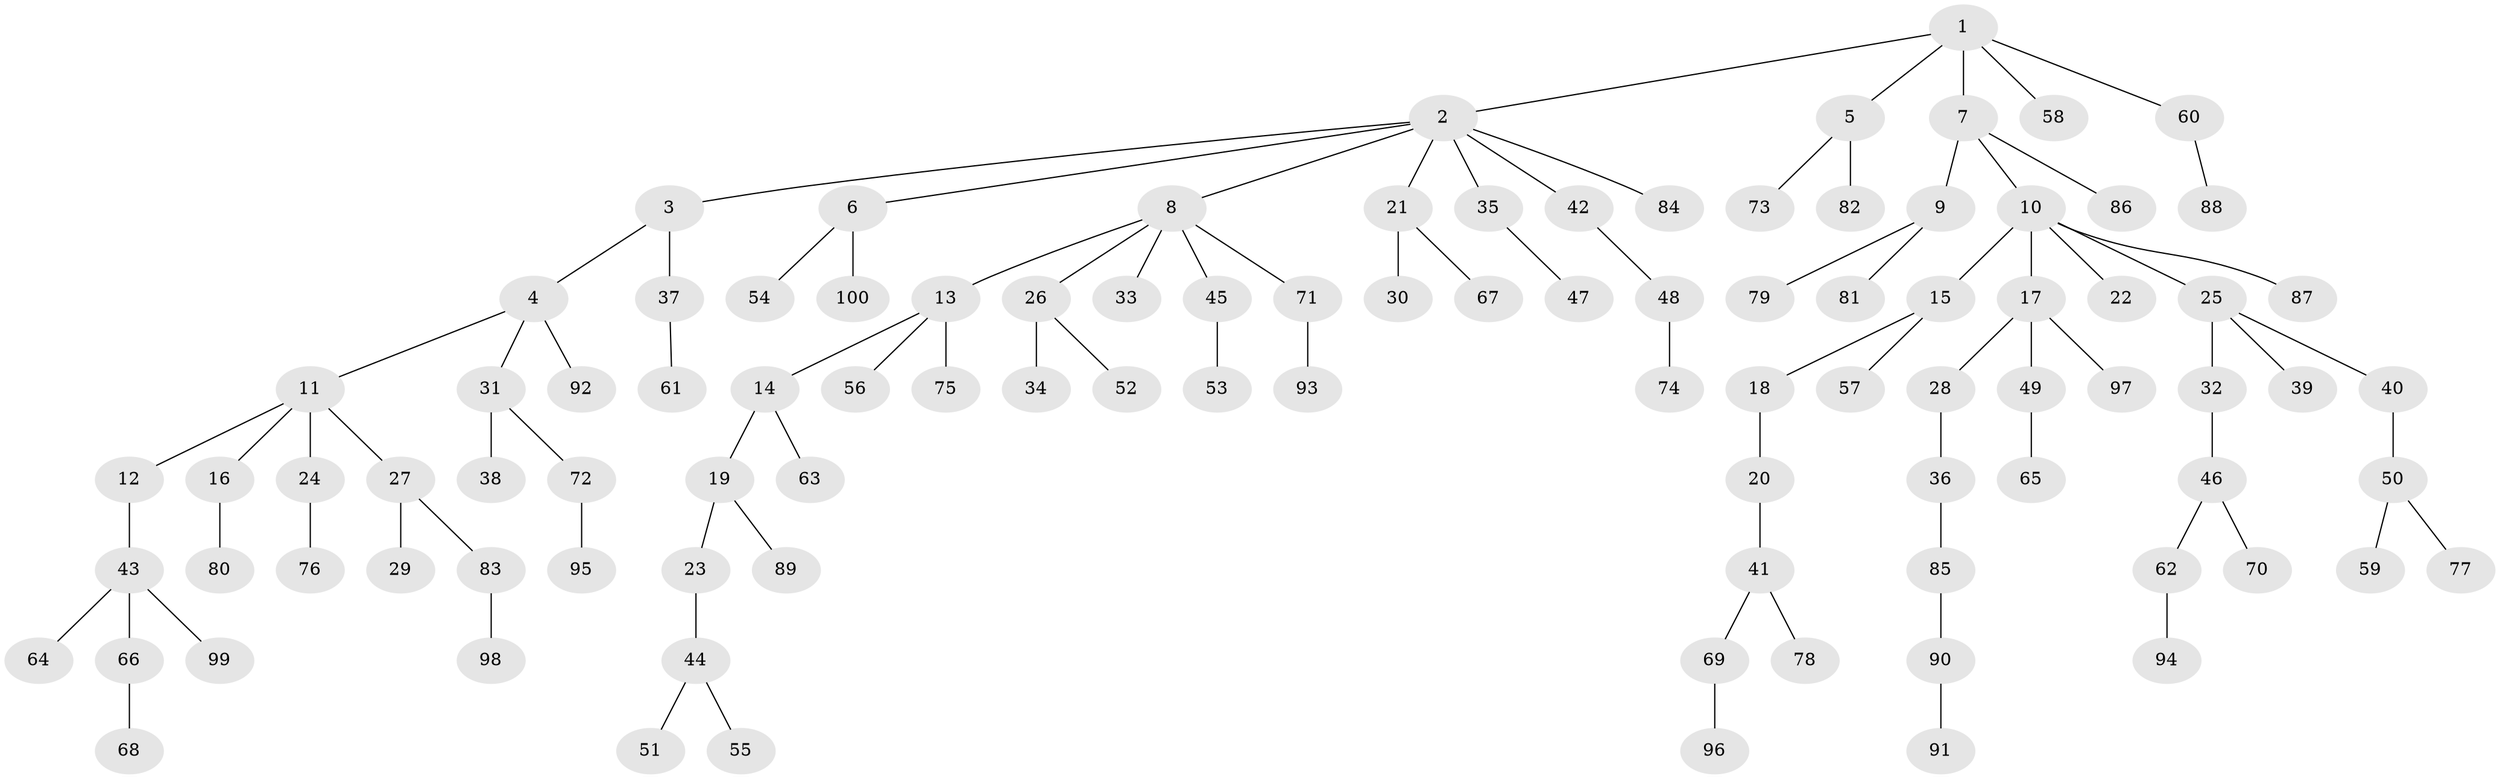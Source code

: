 // Generated by graph-tools (version 1.1) at 2025/11/02/21/25 10:11:10]
// undirected, 100 vertices, 99 edges
graph export_dot {
graph [start="1"]
  node [color=gray90,style=filled];
  1;
  2;
  3;
  4;
  5;
  6;
  7;
  8;
  9;
  10;
  11;
  12;
  13;
  14;
  15;
  16;
  17;
  18;
  19;
  20;
  21;
  22;
  23;
  24;
  25;
  26;
  27;
  28;
  29;
  30;
  31;
  32;
  33;
  34;
  35;
  36;
  37;
  38;
  39;
  40;
  41;
  42;
  43;
  44;
  45;
  46;
  47;
  48;
  49;
  50;
  51;
  52;
  53;
  54;
  55;
  56;
  57;
  58;
  59;
  60;
  61;
  62;
  63;
  64;
  65;
  66;
  67;
  68;
  69;
  70;
  71;
  72;
  73;
  74;
  75;
  76;
  77;
  78;
  79;
  80;
  81;
  82;
  83;
  84;
  85;
  86;
  87;
  88;
  89;
  90;
  91;
  92;
  93;
  94;
  95;
  96;
  97;
  98;
  99;
  100;
  1 -- 2;
  1 -- 5;
  1 -- 7;
  1 -- 58;
  1 -- 60;
  2 -- 3;
  2 -- 6;
  2 -- 8;
  2 -- 21;
  2 -- 35;
  2 -- 42;
  2 -- 84;
  3 -- 4;
  3 -- 37;
  4 -- 11;
  4 -- 31;
  4 -- 92;
  5 -- 73;
  5 -- 82;
  6 -- 54;
  6 -- 100;
  7 -- 9;
  7 -- 10;
  7 -- 86;
  8 -- 13;
  8 -- 26;
  8 -- 33;
  8 -- 45;
  8 -- 71;
  9 -- 79;
  9 -- 81;
  10 -- 15;
  10 -- 17;
  10 -- 22;
  10 -- 25;
  10 -- 87;
  11 -- 12;
  11 -- 16;
  11 -- 24;
  11 -- 27;
  12 -- 43;
  13 -- 14;
  13 -- 56;
  13 -- 75;
  14 -- 19;
  14 -- 63;
  15 -- 18;
  15 -- 57;
  16 -- 80;
  17 -- 28;
  17 -- 49;
  17 -- 97;
  18 -- 20;
  19 -- 23;
  19 -- 89;
  20 -- 41;
  21 -- 30;
  21 -- 67;
  23 -- 44;
  24 -- 76;
  25 -- 32;
  25 -- 39;
  25 -- 40;
  26 -- 34;
  26 -- 52;
  27 -- 29;
  27 -- 83;
  28 -- 36;
  31 -- 38;
  31 -- 72;
  32 -- 46;
  35 -- 47;
  36 -- 85;
  37 -- 61;
  40 -- 50;
  41 -- 69;
  41 -- 78;
  42 -- 48;
  43 -- 64;
  43 -- 66;
  43 -- 99;
  44 -- 51;
  44 -- 55;
  45 -- 53;
  46 -- 62;
  46 -- 70;
  48 -- 74;
  49 -- 65;
  50 -- 59;
  50 -- 77;
  60 -- 88;
  62 -- 94;
  66 -- 68;
  69 -- 96;
  71 -- 93;
  72 -- 95;
  83 -- 98;
  85 -- 90;
  90 -- 91;
}
